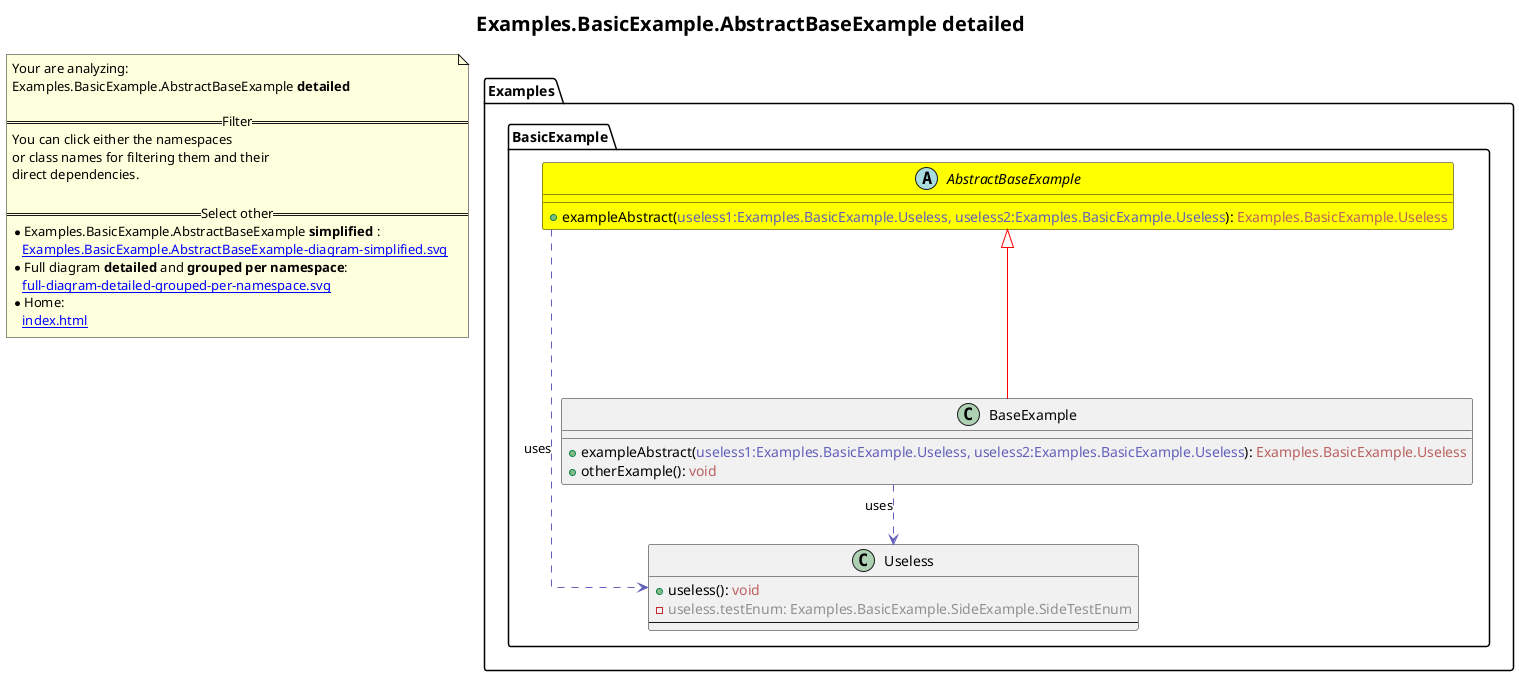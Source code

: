 @startuml
skinparam linetype ortho
title <size:20>Examples.BasicExample.AbstractBaseExample **detailed** </size>
note "Your are analyzing:\nExamples.BasicExample.AbstractBaseExample **detailed** \n\n==Filter==\nYou can click either the namespaces \nor class names for filtering them and their\ndirect dependencies.\n\n==Select other==\n* Examples.BasicExample.AbstractBaseExample **simplified** :\n   [[Examples.BasicExample.AbstractBaseExample-diagram-simplified.svg]]\n* Full diagram **detailed** and **grouped per namespace**:\n   [[full-diagram-detailed-grouped-per-namespace.svg]]\n* Home:\n   [[index.html]]" as FloatingNote
  abstract class Examples.BasicExample.AbstractBaseExample [[Examples.BasicExample.AbstractBaseExample-diagram-detailed.svg]] #yellow {
    + exampleAbstract(<font color="6060BB">useless1:Examples.BasicExample.Useless, useless2:Examples.BasicExample.Useless</font>): <font color="BB6060">Examples.BasicExample.Useless</font>
  }
  class Examples.BasicExample.Useless [[Examples.BasicExample.Useless-diagram-detailed.svg]]  {
    + useless(<font color="6060BB"></font>): <font color="BB6060">void</font>
    - <font color="909090">useless.testEnum: Examples.BasicExample.SideExample.SideTestEnum</font>
--
  }
  class Examples.BasicExample.BaseExample [[Examples.BasicExample.BaseExample-diagram-detailed.svg]]  {
    + exampleAbstract(<font color="6060BB">useless1:Examples.BasicExample.Useless, useless2:Examples.BasicExample.Useless</font>): <font color="BB6060">Examples.BasicExample.Useless</font>
    + otherExample(<font color="6060BB"></font>): <font color="BB6060">void</font>
  }
 ' *************************************** 
 ' *************************************** 
 ' *************************************** 
' Class relations extracted from namespace:
' Examples.BasicExample
Examples.BasicExample.AbstractBaseExample .[#6060BB].> Examples.BasicExample.Useless  : uses 
Examples.BasicExample.AbstractBaseExample <|-[#red]- Examples.BasicExample.BaseExample
Examples.BasicExample.BaseExample .[#6060BB].> Examples.BasicExample.Useless  : uses 
@enduml
